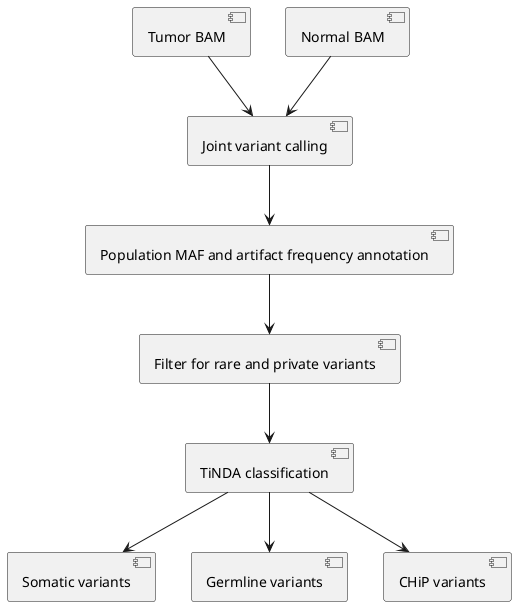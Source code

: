 @startuml

component "Tumor BAM" as tb
component "Normal BAM" as nb
component "Joint variant calling" as vc
component "Population MAF and artifact frequency annotation" as va
component "Filter for rare and private variants" as vf
component "TiNDA classification" as tinda
component "Somatic variants" as rs
component "Germline variants" as g
component "CHiP variants" as chip


tb --> vc
nb --> vc
vc --> va
va --> vf
vf --> tinda
tinda --> rs
tinda --> g
tinda --> chip

@enduml